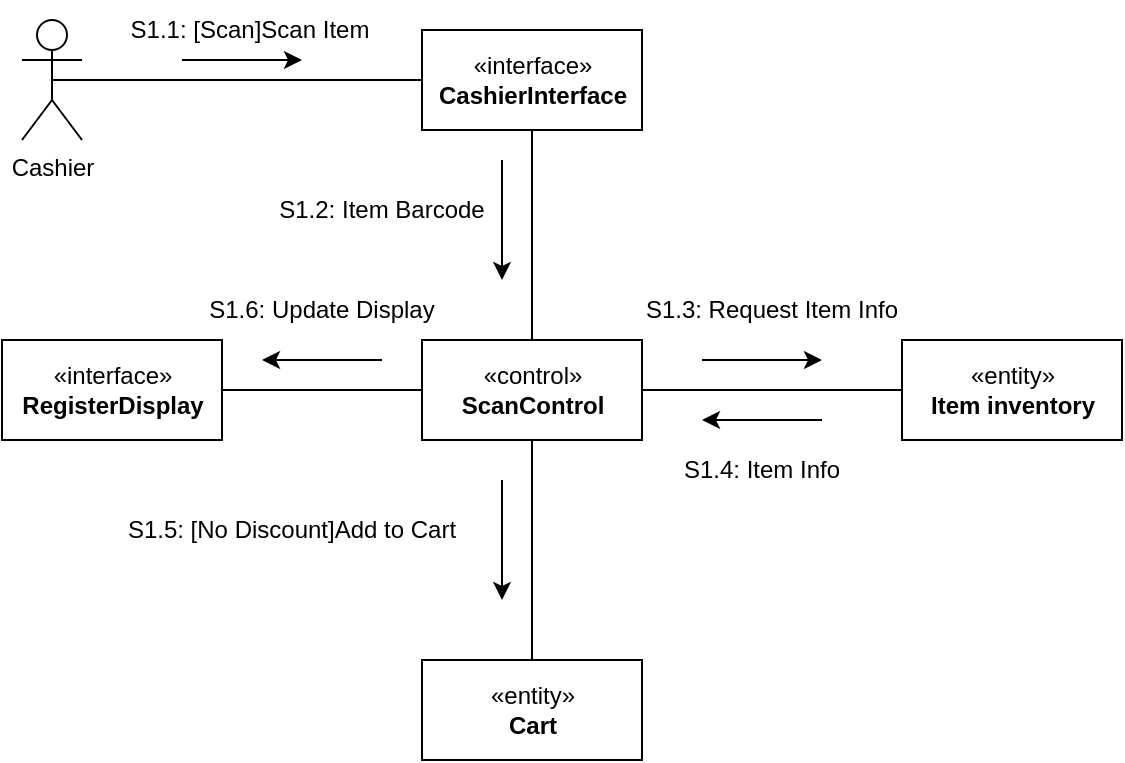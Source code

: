 <mxfile version="15.8.1" type="device"><diagram id="-d0wWWrRT6BALZv0ooGs" name="Page-1"><mxGraphModel dx="1038" dy="487" grid="1" gridSize="10" guides="1" tooltips="1" connect="1" arrows="1" fold="1" page="1" pageScale="1" pageWidth="850" pageHeight="1100" math="0" shadow="0"><root><mxCell id="0"/><mxCell id="1" parent="0"/><mxCell id="ddHrhsSYX8E91xBQR2ip-8" style="edgeStyle=orthogonalEdgeStyle;rounded=0;orthogonalLoop=1;jettySize=auto;html=1;exitX=0.5;exitY=0.5;exitDx=0;exitDy=0;exitPerimeter=0;entryX=0;entryY=0.5;entryDx=0;entryDy=0;endArrow=none;endFill=0;" edge="1" parent="1" source="ddHrhsSYX8E91xBQR2ip-1" target="ddHrhsSYX8E91xBQR2ip-2"><mxGeometry relative="1" as="geometry"/></mxCell><mxCell id="ddHrhsSYX8E91xBQR2ip-1" value="Cashier&lt;br&gt;" style="shape=umlActor;verticalLabelPosition=bottom;verticalAlign=top;html=1;outlineConnect=0;" vertex="1" parent="1"><mxGeometry x="40" y="40" width="30" height="60" as="geometry"/></mxCell><mxCell id="ddHrhsSYX8E91xBQR2ip-9" style="edgeStyle=orthogonalEdgeStyle;rounded=0;orthogonalLoop=1;jettySize=auto;html=1;exitX=0.5;exitY=1;exitDx=0;exitDy=0;endArrow=none;endFill=0;" edge="1" parent="1" source="ddHrhsSYX8E91xBQR2ip-2" target="ddHrhsSYX8E91xBQR2ip-4"><mxGeometry relative="1" as="geometry"/></mxCell><mxCell id="ddHrhsSYX8E91xBQR2ip-2" value="«interface»&lt;br&gt;&lt;b&gt;CashierInterface&lt;/b&gt;" style="html=1;" vertex="1" parent="1"><mxGeometry x="240" y="45" width="110" height="50" as="geometry"/></mxCell><mxCell id="ddHrhsSYX8E91xBQR2ip-10" style="edgeStyle=orthogonalEdgeStyle;rounded=0;orthogonalLoop=1;jettySize=auto;html=1;exitX=1;exitY=0.5;exitDx=0;exitDy=0;entryX=0;entryY=0.5;entryDx=0;entryDy=0;endArrow=none;endFill=0;" edge="1" parent="1" source="ddHrhsSYX8E91xBQR2ip-4" target="ddHrhsSYX8E91xBQR2ip-5"><mxGeometry relative="1" as="geometry"/></mxCell><mxCell id="ddHrhsSYX8E91xBQR2ip-11" style="edgeStyle=orthogonalEdgeStyle;rounded=0;orthogonalLoop=1;jettySize=auto;html=1;exitX=0;exitY=0.5;exitDx=0;exitDy=0;entryX=1;entryY=0.5;entryDx=0;entryDy=0;endArrow=none;endFill=0;" edge="1" parent="1" source="ddHrhsSYX8E91xBQR2ip-4" target="ddHrhsSYX8E91xBQR2ip-7"><mxGeometry relative="1" as="geometry"/></mxCell><mxCell id="ddHrhsSYX8E91xBQR2ip-12" style="edgeStyle=orthogonalEdgeStyle;rounded=0;orthogonalLoop=1;jettySize=auto;html=1;exitX=0.5;exitY=1;exitDx=0;exitDy=0;entryX=0.5;entryY=0;entryDx=0;entryDy=0;endArrow=none;endFill=0;" edge="1" parent="1" source="ddHrhsSYX8E91xBQR2ip-4" target="ddHrhsSYX8E91xBQR2ip-6"><mxGeometry relative="1" as="geometry"/></mxCell><mxCell id="ddHrhsSYX8E91xBQR2ip-4" value="«control»&lt;br&gt;&lt;b&gt;ScanControl&lt;/b&gt;" style="html=1;" vertex="1" parent="1"><mxGeometry x="240" y="200" width="110" height="50" as="geometry"/></mxCell><mxCell id="ddHrhsSYX8E91xBQR2ip-5" value="«entity»&lt;br&gt;&lt;b&gt;Item inventory&lt;/b&gt;" style="html=1;" vertex="1" parent="1"><mxGeometry x="480" y="200" width="110" height="50" as="geometry"/></mxCell><mxCell id="ddHrhsSYX8E91xBQR2ip-6" value="«entity»&lt;br&gt;&lt;b&gt;Cart&lt;/b&gt;" style="html=1;" vertex="1" parent="1"><mxGeometry x="240" y="360" width="110" height="50" as="geometry"/></mxCell><mxCell id="ddHrhsSYX8E91xBQR2ip-7" value="«interface»&lt;br&gt;&lt;b&gt;RegisterDisplay&lt;/b&gt;" style="html=1;" vertex="1" parent="1"><mxGeometry x="30" y="200" width="110" height="50" as="geometry"/></mxCell><mxCell id="ddHrhsSYX8E91xBQR2ip-13" value="" style="endArrow=classic;html=1;rounded=0;" edge="1" parent="1"><mxGeometry width="50" height="50" relative="1" as="geometry"><mxPoint x="120" y="60" as="sourcePoint"/><mxPoint x="180" y="60" as="targetPoint"/></mxGeometry></mxCell><mxCell id="ddHrhsSYX8E91xBQR2ip-15" value="" style="endArrow=classic;html=1;rounded=0;" edge="1" parent="1"><mxGeometry width="50" height="50" relative="1" as="geometry"><mxPoint x="380" y="210" as="sourcePoint"/><mxPoint x="440" y="210" as="targetPoint"/></mxGeometry></mxCell><mxCell id="ddHrhsSYX8E91xBQR2ip-16" value="" style="endArrow=classic;html=1;rounded=0;" edge="1" parent="1"><mxGeometry width="50" height="50" relative="1" as="geometry"><mxPoint x="220" y="210" as="sourcePoint"/><mxPoint x="160" y="210" as="targetPoint"/></mxGeometry></mxCell><mxCell id="ddHrhsSYX8E91xBQR2ip-17" value="" style="endArrow=classic;html=1;rounded=0;" edge="1" parent="1"><mxGeometry width="50" height="50" relative="1" as="geometry"><mxPoint x="440" y="240" as="sourcePoint"/><mxPoint x="380" y="240" as="targetPoint"/></mxGeometry></mxCell><mxCell id="ddHrhsSYX8E91xBQR2ip-18" value="" style="endArrow=classic;html=1;rounded=0;" edge="1" parent="1"><mxGeometry width="50" height="50" relative="1" as="geometry"><mxPoint x="280" y="110" as="sourcePoint"/><mxPoint x="280" y="170" as="targetPoint"/></mxGeometry></mxCell><mxCell id="ddHrhsSYX8E91xBQR2ip-19" value="" style="endArrow=classic;html=1;rounded=0;" edge="1" parent="1"><mxGeometry width="50" height="50" relative="1" as="geometry"><mxPoint x="280" y="270" as="sourcePoint"/><mxPoint x="280" y="330" as="targetPoint"/></mxGeometry></mxCell><mxCell id="ddHrhsSYX8E91xBQR2ip-21" value="S1.1: [Scan]Scan Item" style="text;html=1;strokeColor=none;fillColor=none;align=center;verticalAlign=middle;whiteSpace=wrap;rounded=0;" vertex="1" parent="1"><mxGeometry x="90" y="30" width="128" height="30" as="geometry"/></mxCell><mxCell id="ddHrhsSYX8E91xBQR2ip-22" value="S1.2: Item Barcode" style="text;html=1;strokeColor=none;fillColor=none;align=center;verticalAlign=middle;whiteSpace=wrap;rounded=0;" vertex="1" parent="1"><mxGeometry x="160" y="120" width="120" height="30" as="geometry"/></mxCell><mxCell id="ddHrhsSYX8E91xBQR2ip-24" value="S1.3: Request Item Info" style="text;html=1;strokeColor=none;fillColor=none;align=center;verticalAlign=middle;whiteSpace=wrap;rounded=0;" vertex="1" parent="1"><mxGeometry x="350" y="170" width="130" height="30" as="geometry"/></mxCell><mxCell id="ddHrhsSYX8E91xBQR2ip-25" value="S1.4: Item Info" style="text;html=1;strokeColor=none;fillColor=none;align=center;verticalAlign=middle;whiteSpace=wrap;rounded=0;" vertex="1" parent="1"><mxGeometry x="350" y="250" width="120" height="30" as="geometry"/></mxCell><mxCell id="ddHrhsSYX8E91xBQR2ip-26" value="S1.5: [No Discount]Add to Cart" style="text;html=1;strokeColor=none;fillColor=none;align=center;verticalAlign=middle;whiteSpace=wrap;rounded=0;" vertex="1" parent="1"><mxGeometry x="90" y="280" width="170" height="30" as="geometry"/></mxCell><mxCell id="ddHrhsSYX8E91xBQR2ip-27" value="S1.6: Update Display" style="text;html=1;strokeColor=none;fillColor=none;align=center;verticalAlign=middle;whiteSpace=wrap;rounded=0;" vertex="1" parent="1"><mxGeometry x="130" y="170" width="120" height="30" as="geometry"/></mxCell></root></mxGraphModel></diagram></mxfile>